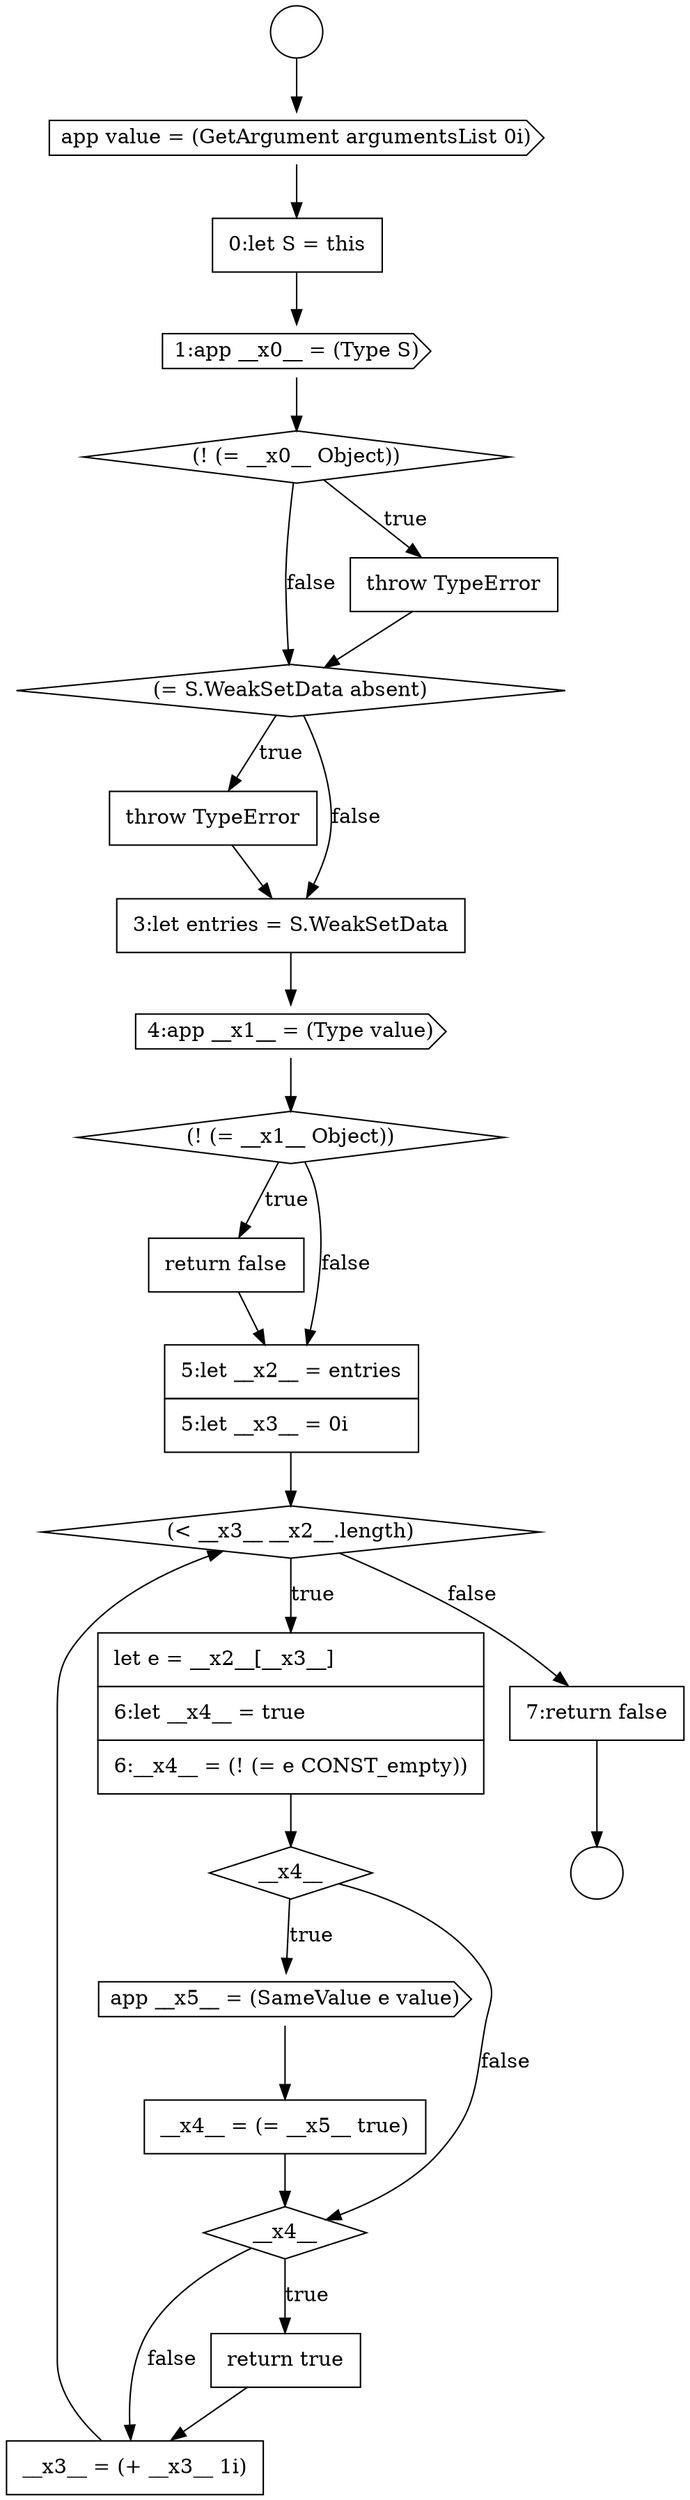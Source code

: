 digraph {
  node16402 [shape=cds, label=<<font color="black">1:app __x0__ = (Type S)</font>> color="black" fillcolor="white" style=filled]
  node16413 [shape=none, margin=0, label=<<font color="black">
    <table border="0" cellborder="1" cellspacing="0" cellpadding="10">
      <tr><td align="left">let e = __x2__[__x3__]</td></tr>
      <tr><td align="left">6:let __x4__ = true</td></tr>
      <tr><td align="left">6:__x4__ = (! (= e CONST_empty))</td></tr>
    </table>
  </font>> color="black" fillcolor="white" style=filled]
  node16398 [shape=circle label=" " color="black" fillcolor="white" style=filled]
  node16406 [shape=none, margin=0, label=<<font color="black">
    <table border="0" cellborder="1" cellspacing="0" cellpadding="10">
      <tr><td align="left">throw TypeError</td></tr>
    </table>
  </font>> color="black" fillcolor="white" style=filled]
  node16401 [shape=none, margin=0, label=<<font color="black">
    <table border="0" cellborder="1" cellspacing="0" cellpadding="10">
      <tr><td align="left">0:let S = this</td></tr>
    </table>
  </font>> color="black" fillcolor="white" style=filled]
  node16399 [shape=circle label=" " color="black" fillcolor="white" style=filled]
  node16414 [shape=diamond, label=<<font color="black">__x4__</font>> color="black" fillcolor="white" style=filled]
  node16419 [shape=none, margin=0, label=<<font color="black">
    <table border="0" cellborder="1" cellspacing="0" cellpadding="10">
      <tr><td align="left">__x3__ = (+ __x3__ 1i)</td></tr>
    </table>
  </font>> color="black" fillcolor="white" style=filled]
  node16410 [shape=none, margin=0, label=<<font color="black">
    <table border="0" cellborder="1" cellspacing="0" cellpadding="10">
      <tr><td align="left">return false</td></tr>
    </table>
  </font>> color="black" fillcolor="white" style=filled]
  node16405 [shape=diamond, label=<<font color="black">(= S.WeakSetData absent)</font>> color="black" fillcolor="white" style=filled]
  node16400 [shape=cds, label=<<font color="black">app value = (GetArgument argumentsList 0i)</font>> color="black" fillcolor="white" style=filled]
  node16415 [shape=cds, label=<<font color="black">app __x5__ = (SameValue e value)</font>> color="black" fillcolor="white" style=filled]
  node16404 [shape=none, margin=0, label=<<font color="black">
    <table border="0" cellborder="1" cellspacing="0" cellpadding="10">
      <tr><td align="left">throw TypeError</td></tr>
    </table>
  </font>> color="black" fillcolor="white" style=filled]
  node16408 [shape=cds, label=<<font color="black">4:app __x1__ = (Type value)</font>> color="black" fillcolor="white" style=filled]
  node16418 [shape=none, margin=0, label=<<font color="black">
    <table border="0" cellborder="1" cellspacing="0" cellpadding="10">
      <tr><td align="left">return true</td></tr>
    </table>
  </font>> color="black" fillcolor="white" style=filled]
  node16403 [shape=diamond, label=<<font color="black">(! (= __x0__ Object))</font>> color="black" fillcolor="white" style=filled]
  node16407 [shape=none, margin=0, label=<<font color="black">
    <table border="0" cellborder="1" cellspacing="0" cellpadding="10">
      <tr><td align="left">3:let entries = S.WeakSetData</td></tr>
    </table>
  </font>> color="black" fillcolor="white" style=filled]
  node16412 [shape=diamond, label=<<font color="black">(&lt; __x3__ __x2__.length)</font>> color="black" fillcolor="white" style=filled]
  node16417 [shape=diamond, label=<<font color="black">__x4__</font>> color="black" fillcolor="white" style=filled]
  node16420 [shape=none, margin=0, label=<<font color="black">
    <table border="0" cellborder="1" cellspacing="0" cellpadding="10">
      <tr><td align="left">7:return false</td></tr>
    </table>
  </font>> color="black" fillcolor="white" style=filled]
  node16409 [shape=diamond, label=<<font color="black">(! (= __x1__ Object))</font>> color="black" fillcolor="white" style=filled]
  node16416 [shape=none, margin=0, label=<<font color="black">
    <table border="0" cellborder="1" cellspacing="0" cellpadding="10">
      <tr><td align="left">__x4__ = (= __x5__ true)</td></tr>
    </table>
  </font>> color="black" fillcolor="white" style=filled]
  node16411 [shape=none, margin=0, label=<<font color="black">
    <table border="0" cellborder="1" cellspacing="0" cellpadding="10">
      <tr><td align="left">5:let __x2__ = entries</td></tr>
      <tr><td align="left">5:let __x3__ = 0i</td></tr>
    </table>
  </font>> color="black" fillcolor="white" style=filled]
  node16407 -> node16408 [ color="black"]
  node16406 -> node16407 [ color="black"]
  node16414 -> node16415 [label=<<font color="black">true</font>> color="black"]
  node16414 -> node16417 [label=<<font color="black">false</font>> color="black"]
  node16415 -> node16416 [ color="black"]
  node16413 -> node16414 [ color="black"]
  node16410 -> node16411 [ color="black"]
  node16417 -> node16418 [label=<<font color="black">true</font>> color="black"]
  node16417 -> node16419 [label=<<font color="black">false</font>> color="black"]
  node16411 -> node16412 [ color="black"]
  node16403 -> node16404 [label=<<font color="black">true</font>> color="black"]
  node16403 -> node16405 [label=<<font color="black">false</font>> color="black"]
  node16418 -> node16419 [ color="black"]
  node16401 -> node16402 [ color="black"]
  node16408 -> node16409 [ color="black"]
  node16405 -> node16406 [label=<<font color="black">true</font>> color="black"]
  node16405 -> node16407 [label=<<font color="black">false</font>> color="black"]
  node16412 -> node16413 [label=<<font color="black">true</font>> color="black"]
  node16412 -> node16420 [label=<<font color="black">false</font>> color="black"]
  node16402 -> node16403 [ color="black"]
  node16409 -> node16410 [label=<<font color="black">true</font>> color="black"]
  node16409 -> node16411 [label=<<font color="black">false</font>> color="black"]
  node16404 -> node16405 [ color="black"]
  node16398 -> node16400 [ color="black"]
  node16419 -> node16412 [ color="black"]
  node16400 -> node16401 [ color="black"]
  node16420 -> node16399 [ color="black"]
  node16416 -> node16417 [ color="black"]
}
